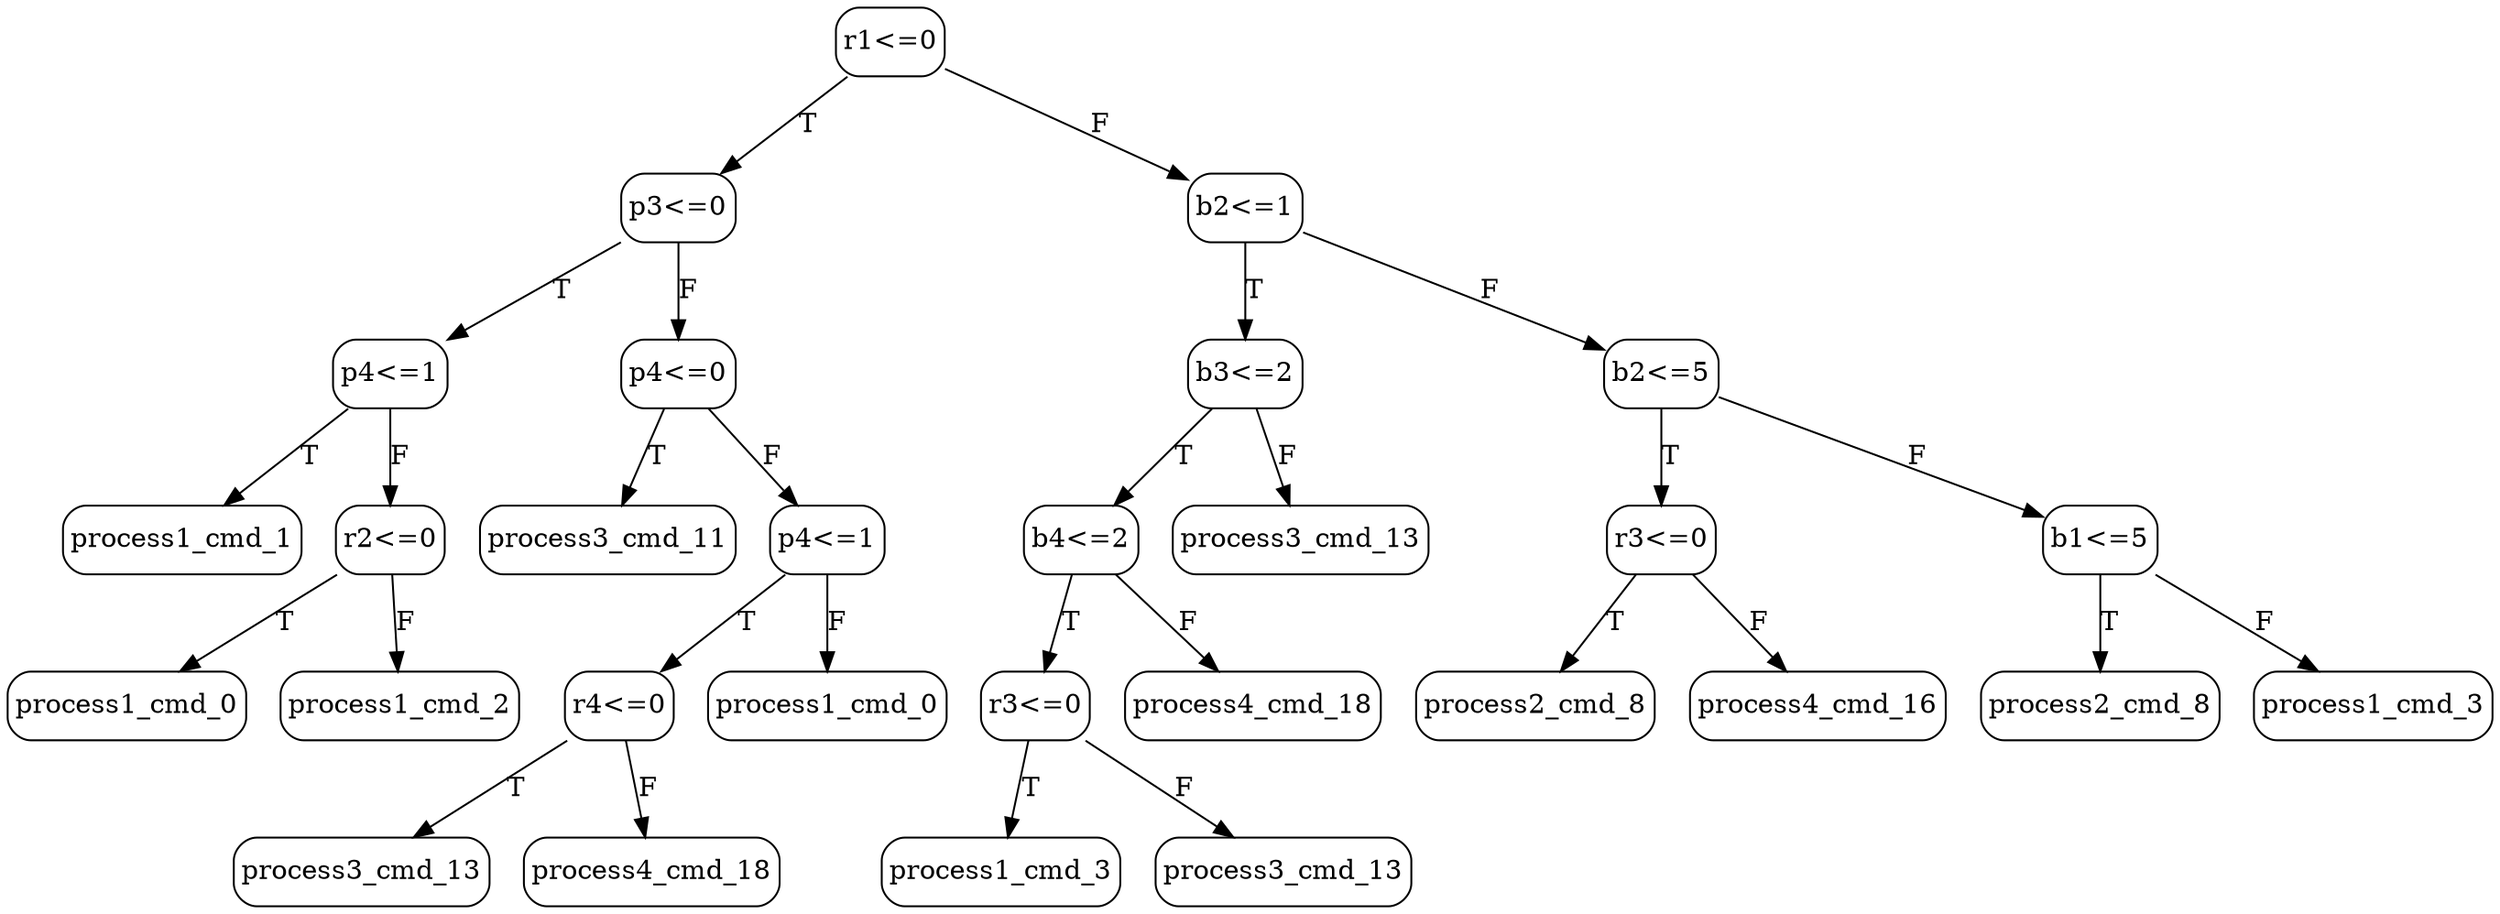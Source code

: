 // decision tree
digraph {
	3 [label=process1_cmd_1 margin="0.05,0.05" shape=box style=rounded]
	19 [label=process1_cmd_0 margin="0.05,0.05" shape=box style=rounded]
	26 [label=process1_cmd_2 margin="0.05,0.05" shape=box style=rounded]
	18 [label="r2<=0" margin="0.05,0.05" shape=box style=rounded]
	18 -> 19 [label=T]
	18 -> 26 [label=F]
	2 [label="p4<=1" margin="0.05,0.05" shape=box style=rounded]
	2 -> 3 [label=T]
	2 -> 18 [label=F]
	34 [label=process3_cmd_11 margin="0.05,0.05" shape=box style=rounded]
	52 [label=process3_cmd_13 margin="0.05,0.05" shape=box style=rounded]
	53 [label=process4_cmd_18 margin="0.05,0.05" shape=box style=rounded]
	50 [label="r4<=0" margin="0.05,0.05" shape=box style=rounded]
	50 -> 52 [label=T]
	50 -> 53 [label=F]
	57 [label=process1_cmd_0 margin="0.05,0.05" shape=box style=rounded]
	49 [label="p4<=1" margin="0.05,0.05" shape=box style=rounded]
	49 -> 50 [label=T]
	49 -> 57 [label=F]
	33 [label="p4<=0" margin="0.05,0.05" shape=box style=rounded]
	33 -> 34 [label=T]
	33 -> 49 [label=F]
	1 [label="p3<=0" margin="0.05,0.05" shape=box style=rounded]
	1 -> 2 [label=T]
	1 -> 33 [label=F]
	69 [label=process1_cmd_3 margin="0.05,0.05" shape=box style=rounded]
	70 [label=process3_cmd_13 margin="0.05,0.05" shape=box style=rounded]
	68 [label="r3<=0" margin="0.05,0.05" shape=box style=rounded]
	68 -> 69 [label=T]
	68 -> 70 [label=F]
	71 [label=process4_cmd_18 margin="0.05,0.05" shape=box style=rounded]
	67 [label="b4<=2" margin="0.05,0.05" shape=box style=rounded]
	67 -> 68 [label=T]
	67 -> 71 [label=F]
	74 [label=process3_cmd_13 margin="0.05,0.05" shape=box style=rounded]
	66 [label="b3<=2" margin="0.05,0.05" shape=box style=rounded]
	66 -> 67 [label=T]
	66 -> 74 [label=F]
	84 [label=process2_cmd_8 margin="0.05,0.05" shape=box style=rounded]
	85 [label=process4_cmd_16 margin="0.05,0.05" shape=box style=rounded]
	82 [label="r3<=0" margin="0.05,0.05" shape=box style=rounded]
	82 -> 84 [label=T]
	82 -> 85 [label=F]
	94 [label=process2_cmd_8 margin="0.05,0.05" shape=box style=rounded]
	95 [label=process1_cmd_3 margin="0.05,0.05" shape=box style=rounded]
	89 [label="b1<=5" margin="0.05,0.05" shape=box style=rounded]
	89 -> 94 [label=T]
	89 -> 95 [label=F]
	81 [label="b2<=5" margin="0.05,0.05" shape=box style=rounded]
	81 -> 82 [label=T]
	81 -> 89 [label=F]
	64 [label="b2<=1" margin="0.05,0.05" shape=box style=rounded]
	64 -> 66 [label=T]
	64 -> 81 [label=F]
	0 [label="r1<=0" margin="0.05,0.05" shape=box style=rounded]
	0 -> 1 [label=T]
	0 -> 64 [label=F]
}
